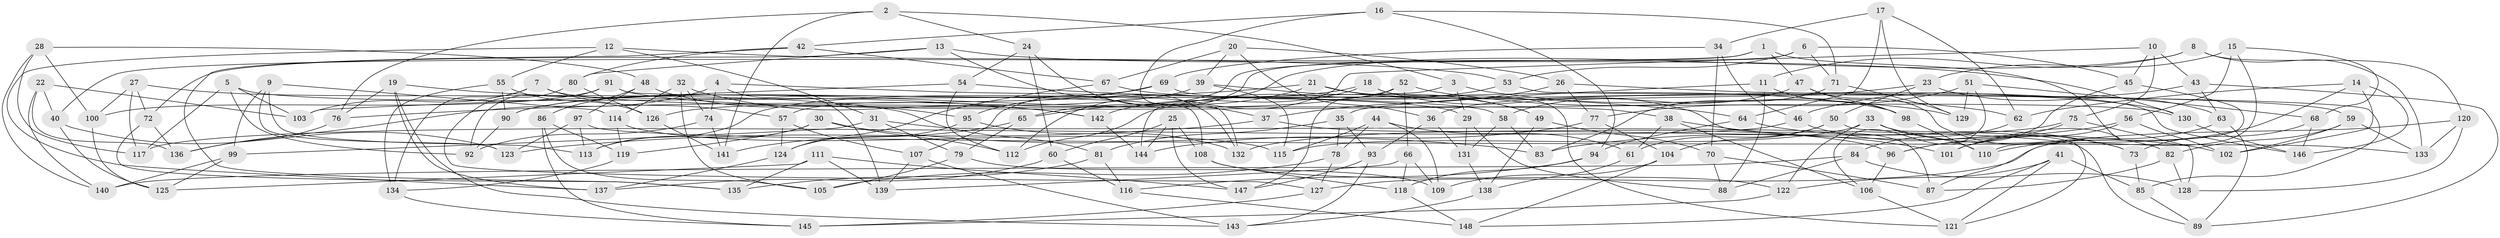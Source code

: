 // coarse degree distribution, {6: 0.5, 4: 0.4583333333333333, 5: 0.041666666666666664}
// Generated by graph-tools (version 1.1) at 2025/24/03/03/25 07:24:23]
// undirected, 148 vertices, 296 edges
graph export_dot {
graph [start="1"]
  node [color=gray90,style=filled];
  1;
  2;
  3;
  4;
  5;
  6;
  7;
  8;
  9;
  10;
  11;
  12;
  13;
  14;
  15;
  16;
  17;
  18;
  19;
  20;
  21;
  22;
  23;
  24;
  25;
  26;
  27;
  28;
  29;
  30;
  31;
  32;
  33;
  34;
  35;
  36;
  37;
  38;
  39;
  40;
  41;
  42;
  43;
  44;
  45;
  46;
  47;
  48;
  49;
  50;
  51;
  52;
  53;
  54;
  55;
  56;
  57;
  58;
  59;
  60;
  61;
  62;
  63;
  64;
  65;
  66;
  67;
  68;
  69;
  70;
  71;
  72;
  73;
  74;
  75;
  76;
  77;
  78;
  79;
  80;
  81;
  82;
  83;
  84;
  85;
  86;
  87;
  88;
  89;
  90;
  91;
  92;
  93;
  94;
  95;
  96;
  97;
  98;
  99;
  100;
  101;
  102;
  103;
  104;
  105;
  106;
  107;
  108;
  109;
  110;
  111;
  112;
  113;
  114;
  115;
  116;
  117;
  118;
  119;
  120;
  121;
  122;
  123;
  124;
  125;
  126;
  127;
  128;
  129;
  130;
  131;
  132;
  133;
  134;
  135;
  136;
  137;
  138;
  139;
  140;
  141;
  142;
  143;
  144;
  145;
  146;
  147;
  148;
  1 -- 57;
  1 -- 47;
  1 -- 101;
  1 -- 40;
  2 -- 141;
  2 -- 3;
  2 -- 76;
  2 -- 24;
  3 -- 144;
  3 -- 129;
  3 -- 29;
  4 -- 136;
  4 -- 139;
  4 -- 58;
  4 -- 74;
  5 -- 29;
  5 -- 103;
  5 -- 92;
  5 -- 117;
  6 -- 71;
  6 -- 45;
  6 -- 53;
  6 -- 107;
  7 -- 103;
  7 -- 134;
  7 -- 38;
  7 -- 57;
  8 -- 11;
  8 -- 65;
  8 -- 133;
  8 -- 120;
  9 -- 123;
  9 -- 114;
  9 -- 113;
  9 -- 99;
  10 -- 75;
  10 -- 112;
  10 -- 45;
  10 -- 43;
  11 -- 98;
  11 -- 35;
  11 -- 88;
  12 -- 53;
  12 -- 137;
  12 -- 31;
  12 -- 55;
  13 -- 72;
  13 -- 132;
  13 -- 80;
  13 -- 130;
  14 -- 62;
  14 -- 110;
  14 -- 102;
  14 -- 146;
  15 -- 56;
  15 -- 87;
  15 -- 23;
  15 -- 68;
  16 -- 42;
  16 -- 132;
  16 -- 94;
  16 -- 71;
  17 -- 62;
  17 -- 34;
  17 -- 64;
  17 -- 129;
  18 -- 121;
  18 -- 87;
  18 -- 113;
  18 -- 142;
  19 -- 76;
  19 -- 137;
  19 -- 143;
  19 -- 142;
  20 -- 26;
  20 -- 67;
  20 -- 39;
  20 -- 36;
  21 -- 130;
  21 -- 76;
  21 -- 49;
  21 -- 65;
  22 -- 40;
  22 -- 136;
  22 -- 140;
  22 -- 103;
  23 -- 50;
  23 -- 36;
  23 -- 63;
  24 -- 60;
  24 -- 37;
  24 -- 54;
  25 -- 60;
  25 -- 147;
  25 -- 144;
  25 -- 108;
  26 -- 37;
  26 -- 59;
  26 -- 77;
  27 -- 100;
  27 -- 117;
  27 -- 81;
  27 -- 72;
  28 -- 140;
  28 -- 117;
  28 -- 48;
  28 -- 100;
  29 -- 131;
  29 -- 88;
  30 -- 83;
  30 -- 113;
  30 -- 112;
  30 -- 119;
  31 -- 99;
  31 -- 89;
  31 -- 79;
  32 -- 114;
  32 -- 142;
  32 -- 74;
  32 -- 105;
  33 -- 115;
  33 -- 122;
  33 -- 110;
  33 -- 102;
  34 -- 46;
  34 -- 69;
  34 -- 70;
  35 -- 81;
  35 -- 78;
  35 -- 93;
  36 -- 131;
  36 -- 93;
  37 -- 96;
  37 -- 123;
  38 -- 61;
  38 -- 101;
  38 -- 106;
  39 -- 126;
  39 -- 115;
  39 -- 49;
  40 -- 123;
  40 -- 125;
  41 -- 85;
  41 -- 148;
  41 -- 122;
  41 -- 121;
  42 -- 80;
  42 -- 135;
  42 -- 67;
  43 -- 46;
  43 -- 63;
  43 -- 89;
  44 -- 61;
  44 -- 109;
  44 -- 78;
  44 -- 115;
  45 -- 96;
  45 -- 110;
  46 -- 73;
  46 -- 117;
  47 -- 58;
  47 -- 98;
  47 -- 82;
  48 -- 97;
  48 -- 95;
  48 -- 86;
  49 -- 70;
  49 -- 138;
  50 -- 104;
  50 -- 61;
  50 -- 121;
  51 -- 129;
  51 -- 106;
  51 -- 68;
  51 -- 77;
  52 -- 66;
  52 -- 90;
  52 -- 62;
  52 -- 147;
  53 -- 112;
  53 -- 85;
  54 -- 64;
  54 -- 103;
  54 -- 112;
  55 -- 90;
  55 -- 126;
  55 -- 134;
  56 -- 83;
  56 -- 102;
  56 -- 101;
  57 -- 124;
  57 -- 107;
  58 -- 131;
  58 -- 83;
  59 -- 133;
  59 -- 102;
  59 -- 82;
  60 -- 116;
  60 -- 137;
  61 -- 138;
  62 -- 84;
  63 -- 89;
  63 -- 101;
  64 -- 94;
  64 -- 73;
  65 -- 141;
  65 -- 79;
  66 -- 109;
  66 -- 118;
  66 -- 139;
  67 -- 124;
  67 -- 98;
  68 -- 146;
  68 -- 73;
  69 -- 90;
  69 -- 146;
  69 -- 95;
  70 -- 87;
  70 -- 88;
  71 -- 129;
  71 -- 83;
  72 -- 135;
  72 -- 136;
  73 -- 85;
  74 -- 92;
  74 -- 141;
  75 -- 128;
  75 -- 96;
  75 -- 132;
  76 -- 136;
  77 -- 144;
  77 -- 104;
  78 -- 127;
  78 -- 105;
  79 -- 109;
  79 -- 105;
  80 -- 127;
  80 -- 126;
  81 -- 135;
  81 -- 116;
  82 -- 128;
  82 -- 87;
  84 -- 140;
  84 -- 88;
  84 -- 128;
  85 -- 89;
  86 -- 105;
  86 -- 145;
  86 -- 119;
  90 -- 92;
  91 -- 100;
  91 -- 92;
  91 -- 130;
  91 -- 108;
  93 -- 147;
  93 -- 143;
  94 -- 116;
  94 -- 118;
  95 -- 132;
  95 -- 124;
  96 -- 106;
  97 -- 133;
  97 -- 123;
  97 -- 113;
  98 -- 110;
  99 -- 125;
  99 -- 140;
  100 -- 125;
  104 -- 148;
  104 -- 109;
  106 -- 121;
  107 -- 139;
  107 -- 143;
  108 -- 122;
  108 -- 118;
  111 -- 125;
  111 -- 135;
  111 -- 139;
  111 -- 147;
  114 -- 115;
  114 -- 119;
  116 -- 148;
  118 -- 148;
  119 -- 134;
  120 -- 127;
  120 -- 133;
  120 -- 128;
  122 -- 145;
  124 -- 137;
  126 -- 141;
  127 -- 145;
  130 -- 146;
  131 -- 138;
  134 -- 145;
  138 -- 143;
  142 -- 144;
}
